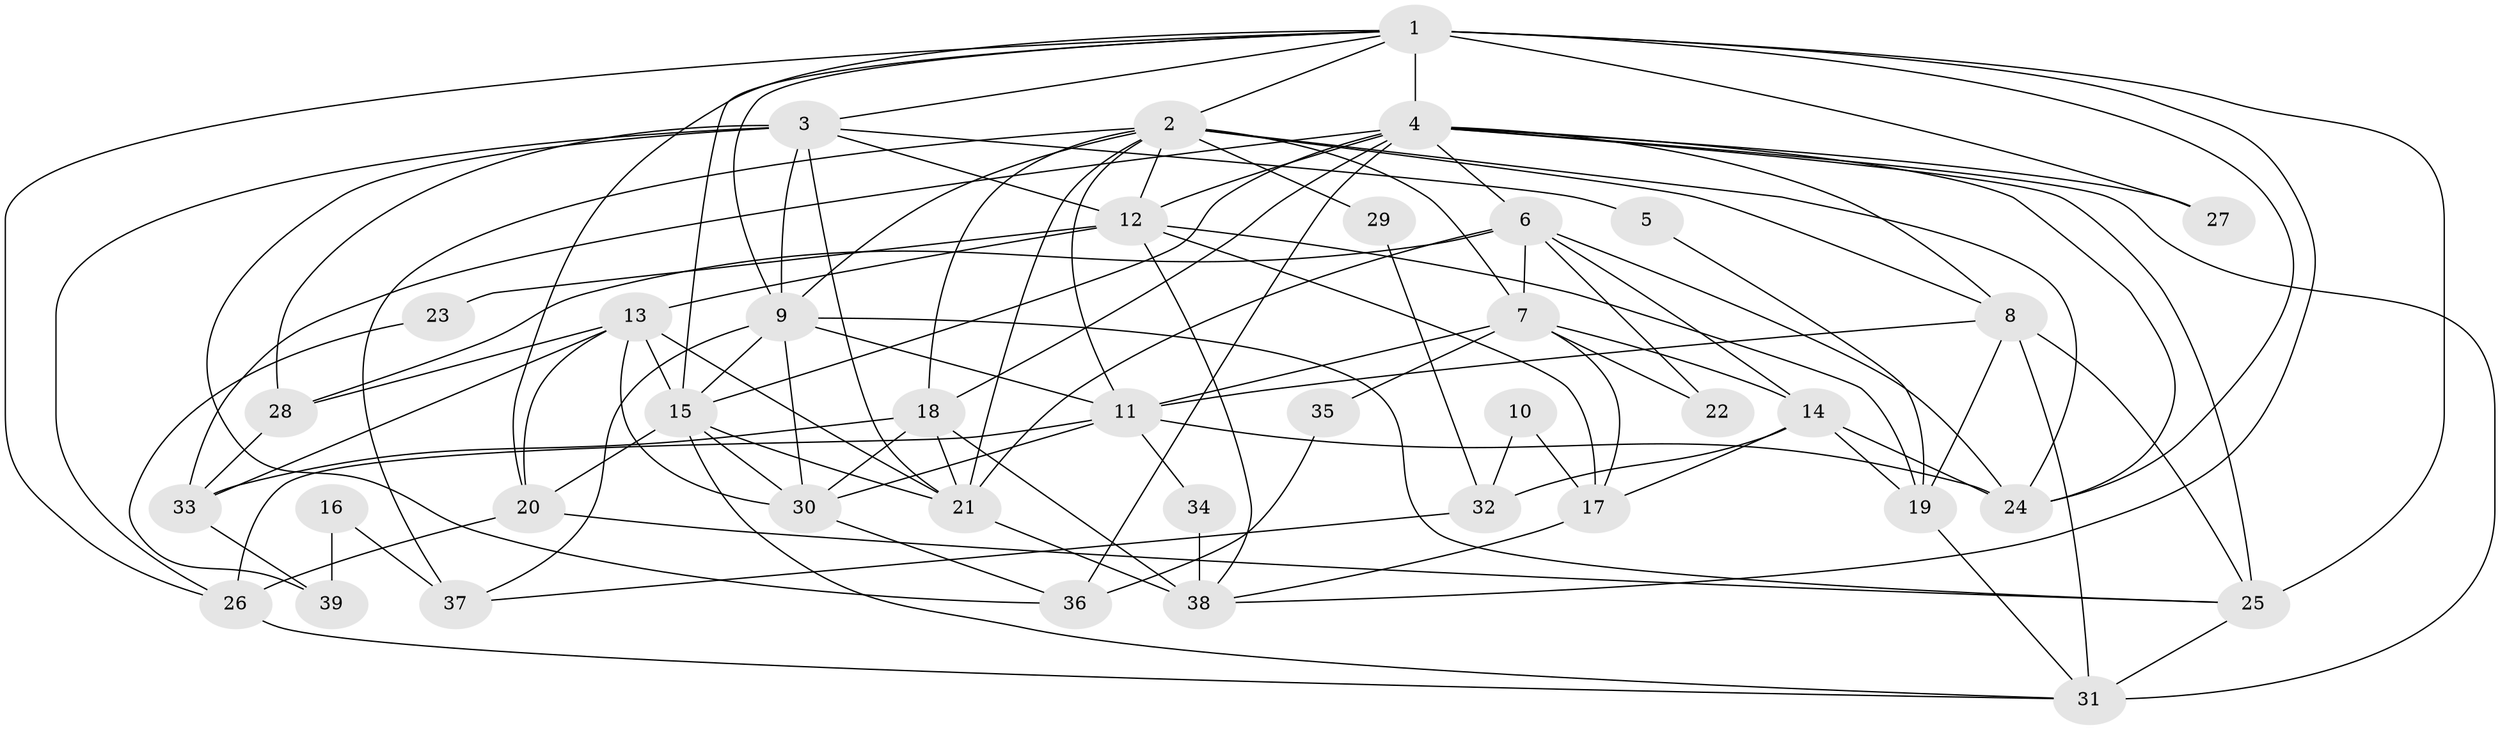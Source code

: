 // original degree distribution, {5: 0.20430107526881722, 4: 0.23655913978494625, 2: 0.1935483870967742, 3: 0.20430107526881722, 6: 0.11827956989247312, 8: 0.021505376344086023, 7: 0.021505376344086023}
// Generated by graph-tools (version 1.1) at 2025/51/03/04/25 22:51:19]
// undirected, 39 vertices, 106 edges
graph export_dot {
  node [color=gray90,style=filled];
  1;
  2;
  3;
  4;
  5;
  6;
  7;
  8;
  9;
  10;
  11;
  12;
  13;
  14;
  15;
  16;
  17;
  18;
  19;
  20;
  21;
  22;
  23;
  24;
  25;
  26;
  27;
  28;
  29;
  30;
  31;
  32;
  33;
  34;
  35;
  36;
  37;
  38;
  39;
  1 -- 2 [weight=1.0];
  1 -- 3 [weight=1.0];
  1 -- 4 [weight=1.0];
  1 -- 9 [weight=1.0];
  1 -- 15 [weight=1.0];
  1 -- 20 [weight=1.0];
  1 -- 24 [weight=3.0];
  1 -- 25 [weight=1.0];
  1 -- 26 [weight=1.0];
  1 -- 27 [weight=1.0];
  1 -- 38 [weight=1.0];
  2 -- 7 [weight=2.0];
  2 -- 8 [weight=2.0];
  2 -- 9 [weight=1.0];
  2 -- 11 [weight=1.0];
  2 -- 12 [weight=1.0];
  2 -- 18 [weight=1.0];
  2 -- 21 [weight=1.0];
  2 -- 24 [weight=1.0];
  2 -- 29 [weight=1.0];
  2 -- 37 [weight=2.0];
  3 -- 5 [weight=1.0];
  3 -- 9 [weight=1.0];
  3 -- 12 [weight=1.0];
  3 -- 21 [weight=2.0];
  3 -- 26 [weight=1.0];
  3 -- 28 [weight=2.0];
  3 -- 36 [weight=1.0];
  4 -- 6 [weight=1.0];
  4 -- 8 [weight=1.0];
  4 -- 12 [weight=1.0];
  4 -- 15 [weight=3.0];
  4 -- 18 [weight=1.0];
  4 -- 24 [weight=1.0];
  4 -- 25 [weight=1.0];
  4 -- 27 [weight=1.0];
  4 -- 31 [weight=3.0];
  4 -- 33 [weight=1.0];
  4 -- 36 [weight=2.0];
  5 -- 19 [weight=1.0];
  6 -- 7 [weight=1.0];
  6 -- 14 [weight=1.0];
  6 -- 21 [weight=2.0];
  6 -- 22 [weight=1.0];
  6 -- 24 [weight=1.0];
  6 -- 28 [weight=1.0];
  7 -- 11 [weight=1.0];
  7 -- 14 [weight=1.0];
  7 -- 17 [weight=1.0];
  7 -- 22 [weight=1.0];
  7 -- 35 [weight=1.0];
  8 -- 11 [weight=1.0];
  8 -- 19 [weight=1.0];
  8 -- 25 [weight=1.0];
  8 -- 31 [weight=1.0];
  9 -- 11 [weight=1.0];
  9 -- 15 [weight=1.0];
  9 -- 25 [weight=1.0];
  9 -- 30 [weight=1.0];
  9 -- 37 [weight=1.0];
  10 -- 17 [weight=1.0];
  10 -- 32 [weight=1.0];
  11 -- 24 [weight=2.0];
  11 -- 26 [weight=1.0];
  11 -- 30 [weight=1.0];
  11 -- 34 [weight=1.0];
  12 -- 13 [weight=1.0];
  12 -- 17 [weight=1.0];
  12 -- 19 [weight=1.0];
  12 -- 23 [weight=1.0];
  12 -- 38 [weight=1.0];
  13 -- 15 [weight=1.0];
  13 -- 20 [weight=1.0];
  13 -- 21 [weight=1.0];
  13 -- 28 [weight=1.0];
  13 -- 30 [weight=2.0];
  13 -- 33 [weight=1.0];
  14 -- 17 [weight=1.0];
  14 -- 19 [weight=1.0];
  14 -- 24 [weight=1.0];
  14 -- 32 [weight=1.0];
  15 -- 20 [weight=1.0];
  15 -- 21 [weight=1.0];
  15 -- 30 [weight=1.0];
  15 -- 31 [weight=1.0];
  16 -- 37 [weight=1.0];
  16 -- 39 [weight=1.0];
  17 -- 38 [weight=1.0];
  18 -- 21 [weight=1.0];
  18 -- 30 [weight=1.0];
  18 -- 33 [weight=1.0];
  18 -- 38 [weight=1.0];
  19 -- 31 [weight=1.0];
  20 -- 25 [weight=1.0];
  20 -- 26 [weight=1.0];
  21 -- 38 [weight=2.0];
  23 -- 39 [weight=1.0];
  25 -- 31 [weight=1.0];
  26 -- 31 [weight=2.0];
  28 -- 33 [weight=1.0];
  29 -- 32 [weight=1.0];
  30 -- 36 [weight=1.0];
  32 -- 37 [weight=1.0];
  33 -- 39 [weight=1.0];
  34 -- 38 [weight=1.0];
  35 -- 36 [weight=1.0];
}

